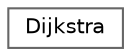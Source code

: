digraph "Graphical Class Hierarchy"
{
 // LATEX_PDF_SIZE
  bgcolor="transparent";
  edge [fontname=Helvetica,fontsize=10,labelfontname=Helvetica,labelfontsize=10];
  node [fontname=Helvetica,fontsize=10,shape=box,height=0.2,width=0.4];
  rankdir="LR";
  Node0 [id="Node000000",label="Dijkstra",height=0.2,width=0.4,color="grey40", fillcolor="white", style="filled",URL="$class_dijkstra.html",tooltip="Implementación del algoritmo de Dijkstra para encontrar rutas óptimas."];
}

